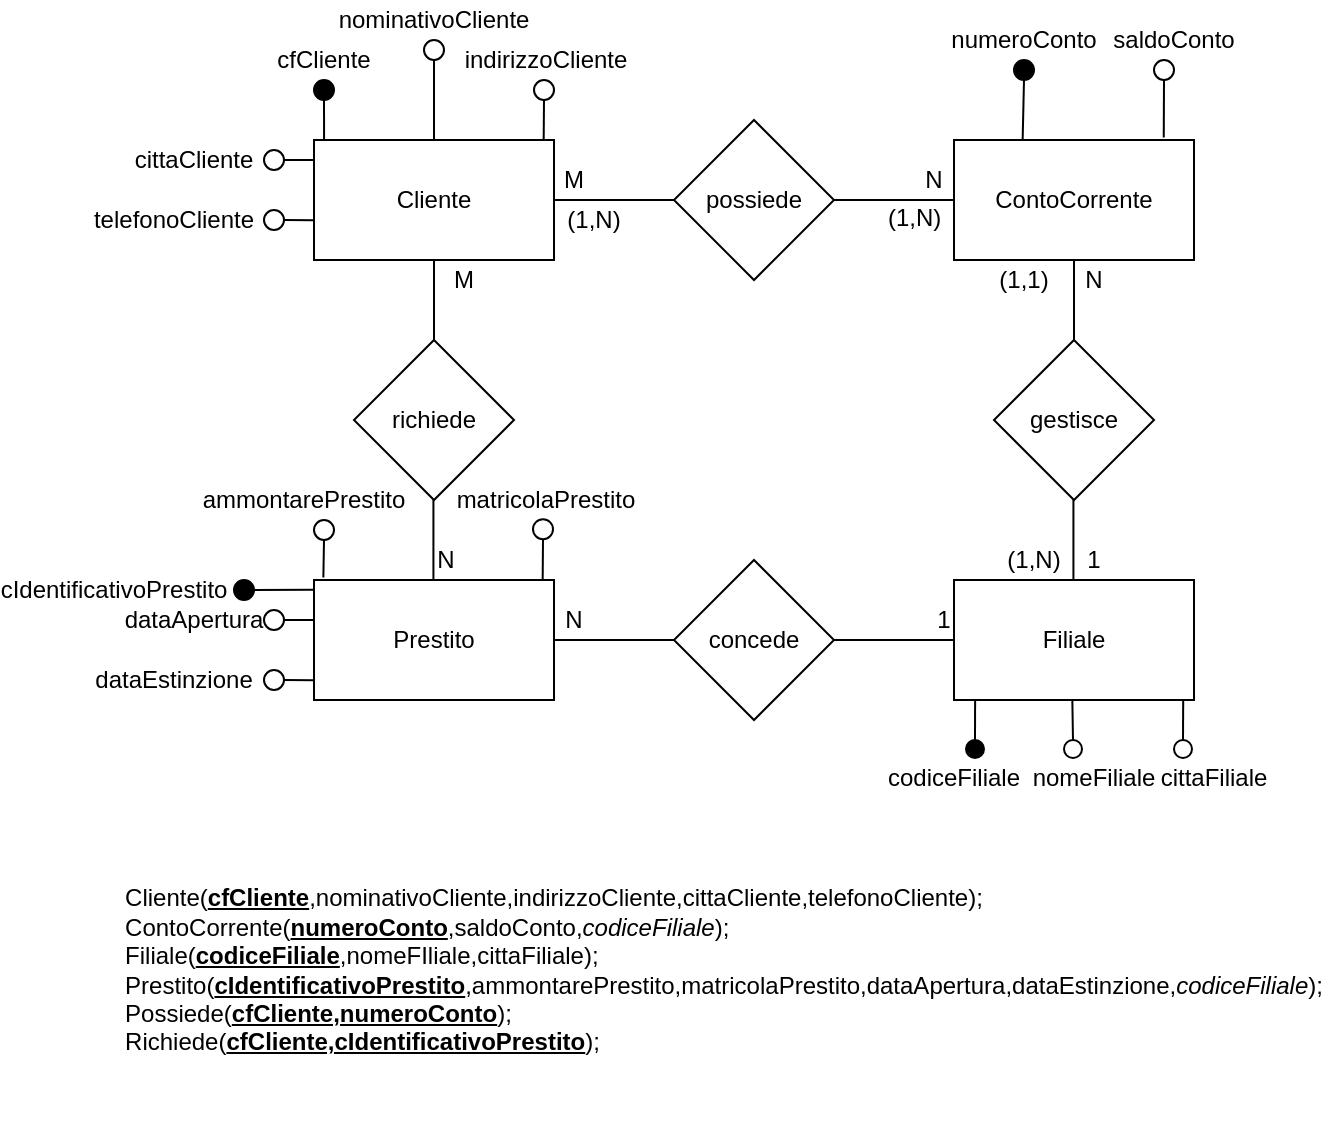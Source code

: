 <mxfile version="12.8.5" type="device"><diagram id="n434GQCdAvX0A-jLyEFw" name="Page-1"><mxGraphModel dx="1736" dy="930" grid="1" gridSize="10" guides="1" tooltips="1" connect="1" arrows="1" fold="1" page="1" pageScale="1" pageWidth="827" pageHeight="1169" math="0" shadow="0"><root><mxCell id="0"/><mxCell id="1" parent="0"/><mxCell id="jNBrCiix07t8Tcw6M49u-1" value="Cliente" style="rounded=0;whiteSpace=wrap;html=1;" vertex="1" parent="1"><mxGeometry x="234" y="120" width="120" height="60" as="geometry"/></mxCell><mxCell id="jNBrCiix07t8Tcw6M49u-2" value="" style="ellipse;whiteSpace=wrap;html=1;aspect=fixed;fillColor=#000000;" vertex="1" parent="1"><mxGeometry x="234" y="90" width="10" height="10" as="geometry"/></mxCell><mxCell id="jNBrCiix07t8Tcw6M49u-3" value="" style="ellipse;whiteSpace=wrap;html=1;aspect=fixed;" vertex="1" parent="1"><mxGeometry x="289" y="70" width="10" height="10" as="geometry"/></mxCell><mxCell id="jNBrCiix07t8Tcw6M49u-4" value="" style="ellipse;whiteSpace=wrap;html=1;aspect=fixed;" vertex="1" parent="1"><mxGeometry x="209" y="125" width="10" height="10" as="geometry"/></mxCell><mxCell id="jNBrCiix07t8Tcw6M49u-5" value="" style="ellipse;whiteSpace=wrap;html=1;aspect=fixed;" vertex="1" parent="1"><mxGeometry x="344" y="90" width="10" height="10" as="geometry"/></mxCell><mxCell id="jNBrCiix07t8Tcw6M49u-6" value="cfCliente" style="text;html=1;strokeColor=none;fillColor=none;align=center;verticalAlign=middle;whiteSpace=wrap;rounded=0;" vertex="1" parent="1"><mxGeometry x="219" y="70" width="40" height="20" as="geometry"/></mxCell><mxCell id="jNBrCiix07t8Tcw6M49u-7" value="nominativoCliente" style="text;html=1;strokeColor=none;fillColor=none;align=center;verticalAlign=middle;whiteSpace=wrap;rounded=0;" vertex="1" parent="1"><mxGeometry x="274" y="50" width="40" height="20" as="geometry"/></mxCell><mxCell id="jNBrCiix07t8Tcw6M49u-8" value="indirizzoCliente" style="text;html=1;strokeColor=none;fillColor=none;align=center;verticalAlign=middle;whiteSpace=wrap;rounded=0;" vertex="1" parent="1"><mxGeometry x="330" y="70" width="40" height="20" as="geometry"/></mxCell><mxCell id="jNBrCiix07t8Tcw6M49u-9" value="cittaCliente" style="text;html=1;strokeColor=none;fillColor=none;align=center;verticalAlign=middle;whiteSpace=wrap;rounded=0;" vertex="1" parent="1"><mxGeometry x="154" y="120" width="40" height="20" as="geometry"/></mxCell><mxCell id="jNBrCiix07t8Tcw6M49u-10" value="" style="ellipse;whiteSpace=wrap;html=1;aspect=fixed;" vertex="1" parent="1"><mxGeometry x="209" y="155" width="10" height="10" as="geometry"/></mxCell><mxCell id="jNBrCiix07t8Tcw6M49u-11" value="telefonoCliente" style="text;html=1;strokeColor=none;fillColor=none;align=center;verticalAlign=middle;whiteSpace=wrap;rounded=0;" vertex="1" parent="1"><mxGeometry x="144" y="150" width="40" height="20" as="geometry"/></mxCell><mxCell id="jNBrCiix07t8Tcw6M49u-12" value="" style="endArrow=none;html=1;exitX=1;exitY=0.5;exitDx=0;exitDy=0;entryX=0.002;entryY=0.668;entryDx=0;entryDy=0;entryPerimeter=0;" edge="1" parent="1" source="jNBrCiix07t8Tcw6M49u-10" target="jNBrCiix07t8Tcw6M49u-1"><mxGeometry width="50" height="50" relative="1" as="geometry"><mxPoint x="234" y="210" as="sourcePoint"/><mxPoint x="284" y="160" as="targetPoint"/></mxGeometry></mxCell><mxCell id="jNBrCiix07t8Tcw6M49u-13" value="" style="endArrow=none;html=1;exitX=1;exitY=0.5;exitDx=0;exitDy=0;entryX=0.003;entryY=0.167;entryDx=0;entryDy=0;entryPerimeter=0;" edge="1" parent="1" source="jNBrCiix07t8Tcw6M49u-4" target="jNBrCiix07t8Tcw6M49u-1"><mxGeometry width="50" height="50" relative="1" as="geometry"><mxPoint x="214" y="150" as="sourcePoint"/><mxPoint x="264" y="100" as="targetPoint"/></mxGeometry></mxCell><mxCell id="jNBrCiix07t8Tcw6M49u-14" value="" style="endArrow=none;html=1;entryX=0.5;entryY=1;entryDx=0;entryDy=0;exitX=0.042;exitY=0;exitDx=0;exitDy=0;exitPerimeter=0;" edge="1" parent="1" source="jNBrCiix07t8Tcw6M49u-1" target="jNBrCiix07t8Tcw6M49u-2"><mxGeometry width="50" height="50" relative="1" as="geometry"><mxPoint x="184" y="140" as="sourcePoint"/><mxPoint x="234" y="90" as="targetPoint"/></mxGeometry></mxCell><mxCell id="jNBrCiix07t8Tcw6M49u-15" value="" style="endArrow=none;html=1;entryX=0.5;entryY=1;entryDx=0;entryDy=0;exitX=0.5;exitY=0;exitDx=0;exitDy=0;" edge="1" parent="1" source="jNBrCiix07t8Tcw6M49u-1" target="jNBrCiix07t8Tcw6M49u-3"><mxGeometry width="50" height="50" relative="1" as="geometry"><mxPoint x="274" y="140" as="sourcePoint"/><mxPoint x="324" y="90" as="targetPoint"/></mxGeometry></mxCell><mxCell id="jNBrCiix07t8Tcw6M49u-16" value="" style="endArrow=none;html=1;entryX=0.5;entryY=1;entryDx=0;entryDy=0;exitX=0.957;exitY=0.007;exitDx=0;exitDy=0;exitPerimeter=0;" edge="1" parent="1" source="jNBrCiix07t8Tcw6M49u-1" target="jNBrCiix07t8Tcw6M49u-5"><mxGeometry width="50" height="50" relative="1" as="geometry"><mxPoint x="349" y="119" as="sourcePoint"/><mxPoint x="374" y="100" as="targetPoint"/></mxGeometry></mxCell><mxCell id="jNBrCiix07t8Tcw6M49u-18" value="possiede" style="rhombus;whiteSpace=wrap;html=1;fillColor=none;" vertex="1" parent="1"><mxGeometry x="414" y="110" width="80" height="80" as="geometry"/></mxCell><mxCell id="jNBrCiix07t8Tcw6M49u-19" value="" style="endArrow=none;html=1;exitX=1;exitY=0.5;exitDx=0;exitDy=0;entryX=0;entryY=0.5;entryDx=0;entryDy=0;" edge="1" parent="1" source="jNBrCiix07t8Tcw6M49u-1" target="jNBrCiix07t8Tcw6M49u-18"><mxGeometry width="50" height="50" relative="1" as="geometry"><mxPoint x="384" y="210" as="sourcePoint"/><mxPoint x="434" y="160" as="targetPoint"/></mxGeometry></mxCell><mxCell id="jNBrCiix07t8Tcw6M49u-20" value="" style="endArrow=none;html=1;exitX=1;exitY=0.5;exitDx=0;exitDy=0;" edge="1" parent="1" source="jNBrCiix07t8Tcw6M49u-18"><mxGeometry width="50" height="50" relative="1" as="geometry"><mxPoint x="584" y="150" as="sourcePoint"/><mxPoint x="554" y="150" as="targetPoint"/></mxGeometry></mxCell><mxCell id="jNBrCiix07t8Tcw6M49u-21" value="ContoCorrente" style="rounded=0;whiteSpace=wrap;html=1;fillColor=none;" vertex="1" parent="1"><mxGeometry x="554" y="120" width="120" height="60" as="geometry"/></mxCell><mxCell id="jNBrCiix07t8Tcw6M49u-22" value="" style="ellipse;whiteSpace=wrap;html=1;aspect=fixed;fillColor=#000000;" vertex="1" parent="1"><mxGeometry x="584" y="80" width="10" height="10" as="geometry"/></mxCell><mxCell id="jNBrCiix07t8Tcw6M49u-23" value="" style="ellipse;whiteSpace=wrap;html=1;aspect=fixed;fillColor=none;" vertex="1" parent="1"><mxGeometry x="654" y="80" width="10" height="10" as="geometry"/></mxCell><mxCell id="jNBrCiix07t8Tcw6M49u-24" value="" style="endArrow=none;html=1;entryX=0.5;entryY=1;entryDx=0;entryDy=0;exitX=0.286;exitY=0.003;exitDx=0;exitDy=0;exitPerimeter=0;" edge="1" parent="1" source="jNBrCiix07t8Tcw6M49u-21" target="jNBrCiix07t8Tcw6M49u-22"><mxGeometry width="50" height="50" relative="1" as="geometry"><mxPoint x="574" y="150" as="sourcePoint"/><mxPoint x="624" y="100" as="targetPoint"/></mxGeometry></mxCell><mxCell id="jNBrCiix07t8Tcw6M49u-25" value="" style="endArrow=none;html=1;entryX=0.5;entryY=1;entryDx=0;entryDy=0;exitX=0.874;exitY=-0.02;exitDx=0;exitDy=0;exitPerimeter=0;" edge="1" parent="1" source="jNBrCiix07t8Tcw6M49u-21" target="jNBrCiix07t8Tcw6M49u-23"><mxGeometry width="50" height="50" relative="1" as="geometry"><mxPoint x="634" y="140" as="sourcePoint"/><mxPoint x="684" y="90" as="targetPoint"/></mxGeometry></mxCell><mxCell id="jNBrCiix07t8Tcw6M49u-26" value="numeroConto" style="text;html=1;strokeColor=none;fillColor=none;align=center;verticalAlign=middle;whiteSpace=wrap;rounded=0;" vertex="1" parent="1"><mxGeometry x="569" y="60" width="40" height="20" as="geometry"/></mxCell><mxCell id="jNBrCiix07t8Tcw6M49u-27" value="saldoConto" style="text;html=1;strokeColor=none;fillColor=none;align=center;verticalAlign=middle;whiteSpace=wrap;rounded=0;" vertex="1" parent="1"><mxGeometry x="644" y="60" width="40" height="20" as="geometry"/></mxCell><mxCell id="jNBrCiix07t8Tcw6M49u-28" value="M" style="text;html=1;strokeColor=none;fillColor=none;align=center;verticalAlign=middle;whiteSpace=wrap;rounded=0;" vertex="1" parent="1"><mxGeometry x="354" y="130" width="20" height="20" as="geometry"/></mxCell><mxCell id="jNBrCiix07t8Tcw6M49u-29" value="N" style="text;html=1;strokeColor=none;fillColor=none;align=center;verticalAlign=middle;whiteSpace=wrap;rounded=0;" vertex="1" parent="1"><mxGeometry x="534" y="130" width="20" height="20" as="geometry"/></mxCell><mxCell id="jNBrCiix07t8Tcw6M49u-30" value="(1,N)" style="text;html=1;strokeColor=none;fillColor=none;align=center;verticalAlign=middle;whiteSpace=wrap;rounded=0;" vertex="1" parent="1"><mxGeometry x="354" y="150" width="40" height="20" as="geometry"/></mxCell><mxCell id="jNBrCiix07t8Tcw6M49u-31" value="(1,N)" style="text;html=1;" vertex="1" parent="1"><mxGeometry x="519" y="145" width="35" height="30" as="geometry"/></mxCell><mxCell id="jNBrCiix07t8Tcw6M49u-32" value="gestisce" style="rhombus;whiteSpace=wrap;html=1;fillColor=none;" vertex="1" parent="1"><mxGeometry x="574" y="220" width="80" height="80" as="geometry"/></mxCell><mxCell id="jNBrCiix07t8Tcw6M49u-34" value="" style="endArrow=none;html=1;entryX=0.5;entryY=1;entryDx=0;entryDy=0;" edge="1" parent="1" source="jNBrCiix07t8Tcw6M49u-32" target="jNBrCiix07t8Tcw6M49u-21"><mxGeometry width="50" height="50" relative="1" as="geometry"><mxPoint x="544" y="240" as="sourcePoint"/><mxPoint x="594" y="190" as="targetPoint"/></mxGeometry></mxCell><mxCell id="jNBrCiix07t8Tcw6M49u-35" value="" style="endArrow=none;html=1;entryX=0.5;entryY=1;entryDx=0;entryDy=0;" edge="1" parent="1"><mxGeometry width="50" height="50" relative="1" as="geometry"><mxPoint x="613.71" y="340" as="sourcePoint"/><mxPoint x="613.71" y="300" as="targetPoint"/></mxGeometry></mxCell><mxCell id="jNBrCiix07t8Tcw6M49u-36" value="Filiale" style="rounded=0;whiteSpace=wrap;html=1;fillColor=none;" vertex="1" parent="1"><mxGeometry x="554" y="340" width="120" height="60" as="geometry"/></mxCell><mxCell id="jNBrCiix07t8Tcw6M49u-37" value="" style="ellipse;whiteSpace=wrap;html=1;aspect=fixed;fillColor=#000000;" vertex="1" parent="1"><mxGeometry x="560" y="420" width="9" height="9" as="geometry"/></mxCell><mxCell id="jNBrCiix07t8Tcw6M49u-38" value="" style="ellipse;whiteSpace=wrap;html=1;aspect=fixed;fillColor=none;" vertex="1" parent="1"><mxGeometry x="609" y="420" width="9" height="9" as="geometry"/></mxCell><mxCell id="jNBrCiix07t8Tcw6M49u-39" value="" style="ellipse;whiteSpace=wrap;html=1;aspect=fixed;fillColor=none;" vertex="1" parent="1"><mxGeometry x="664" y="420" width="9" height="9" as="geometry"/></mxCell><mxCell id="jNBrCiix07t8Tcw6M49u-40" value="codiceFiliale" style="text;html=1;strokeColor=none;fillColor=none;align=center;verticalAlign=middle;whiteSpace=wrap;rounded=0;" vertex="1" parent="1"><mxGeometry x="534" y="429" width="40" height="20" as="geometry"/></mxCell><mxCell id="jNBrCiix07t8Tcw6M49u-41" value="nomeFiliale" style="text;html=1;strokeColor=none;fillColor=none;align=center;verticalAlign=middle;whiteSpace=wrap;rounded=0;" vertex="1" parent="1"><mxGeometry x="604" y="429" width="40" height="20" as="geometry"/></mxCell><mxCell id="jNBrCiix07t8Tcw6M49u-42" value="cittaFiliale" style="text;html=1;strokeColor=none;fillColor=none;align=center;verticalAlign=middle;whiteSpace=wrap;rounded=0;" vertex="1" parent="1"><mxGeometry x="664" y="429" width="40" height="20" as="geometry"/></mxCell><mxCell id="jNBrCiix07t8Tcw6M49u-43" value="" style="endArrow=none;html=1;exitX=0.5;exitY=0;exitDx=0;exitDy=0;entryX=0.088;entryY=1.005;entryDx=0;entryDy=0;entryPerimeter=0;" edge="1" parent="1" source="jNBrCiix07t8Tcw6M49u-37" target="jNBrCiix07t8Tcw6M49u-36"><mxGeometry width="50" height="50" relative="1" as="geometry"><mxPoint x="590" y="460" as="sourcePoint"/><mxPoint x="640" y="410" as="targetPoint"/></mxGeometry></mxCell><mxCell id="jNBrCiix07t8Tcw6M49u-44" value="" style="endArrow=none;html=1;exitX=0.5;exitY=0;exitDx=0;exitDy=0;entryX=0.493;entryY=0.991;entryDx=0;entryDy=0;entryPerimeter=0;" edge="1" parent="1" source="jNBrCiix07t8Tcw6M49u-38" target="jNBrCiix07t8Tcw6M49u-36"><mxGeometry width="50" height="50" relative="1" as="geometry"><mxPoint x="600" y="450" as="sourcePoint"/><mxPoint x="650" y="400" as="targetPoint"/></mxGeometry></mxCell><mxCell id="jNBrCiix07t8Tcw6M49u-45" value="" style="endArrow=none;html=1;exitX=0.5;exitY=0;exitDx=0;exitDy=0;entryX=0.955;entryY=1.002;entryDx=0;entryDy=0;entryPerimeter=0;" edge="1" parent="1" source="jNBrCiix07t8Tcw6M49u-39" target="jNBrCiix07t8Tcw6M49u-36"><mxGeometry width="50" height="50" relative="1" as="geometry"><mxPoint x="660" y="450" as="sourcePoint"/><mxPoint x="710" y="400" as="targetPoint"/></mxGeometry></mxCell><mxCell id="jNBrCiix07t8Tcw6M49u-46" value="1" style="text;html=1;strokeColor=none;fillColor=none;align=center;verticalAlign=middle;whiteSpace=wrap;rounded=0;" vertex="1" parent="1"><mxGeometry x="604" y="320" width="40" height="20" as="geometry"/></mxCell><mxCell id="jNBrCiix07t8Tcw6M49u-47" value="N" style="text;html=1;strokeColor=none;fillColor=none;align=center;verticalAlign=middle;whiteSpace=wrap;rounded=0;" vertex="1" parent="1"><mxGeometry x="604" y="180" width="40" height="20" as="geometry"/></mxCell><mxCell id="jNBrCiix07t8Tcw6M49u-48" value="(1,1)" style="text;html=1;strokeColor=none;fillColor=none;align=center;verticalAlign=middle;whiteSpace=wrap;rounded=0;" vertex="1" parent="1"><mxGeometry x="569" y="180" width="40" height="20" as="geometry"/></mxCell><mxCell id="jNBrCiix07t8Tcw6M49u-49" value="(1,N)" style="text;html=1;strokeColor=none;fillColor=none;align=center;verticalAlign=middle;whiteSpace=wrap;rounded=0;" vertex="1" parent="1"><mxGeometry x="574" y="320" width="40" height="20" as="geometry"/></mxCell><mxCell id="jNBrCiix07t8Tcw6M49u-51" value="concede" style="rhombus;whiteSpace=wrap;html=1;fillColor=none;" vertex="1" parent="1"><mxGeometry x="414" y="330" width="80" height="80" as="geometry"/></mxCell><mxCell id="jNBrCiix07t8Tcw6M49u-52" value="" style="endArrow=none;html=1;exitX=1;exitY=0.5;exitDx=0;exitDy=0;entryX=0;entryY=0.5;entryDx=0;entryDy=0;" edge="1" parent="1" target="jNBrCiix07t8Tcw6M49u-51"><mxGeometry width="50" height="50" relative="1" as="geometry"><mxPoint x="354" y="370" as="sourcePoint"/><mxPoint x="434" y="380" as="targetPoint"/></mxGeometry></mxCell><mxCell id="jNBrCiix07t8Tcw6M49u-53" value="" style="endArrow=none;html=1;exitX=1;exitY=0.5;exitDx=0;exitDy=0;" edge="1" parent="1" source="jNBrCiix07t8Tcw6M49u-51"><mxGeometry width="50" height="50" relative="1" as="geometry"><mxPoint x="584" y="370" as="sourcePoint"/><mxPoint x="554" y="370" as="targetPoint"/></mxGeometry></mxCell><mxCell id="jNBrCiix07t8Tcw6M49u-55" value="Prestito" style="rounded=0;whiteSpace=wrap;html=1;fillColor=none;" vertex="1" parent="1"><mxGeometry x="234" y="340" width="120" height="60" as="geometry"/></mxCell><mxCell id="jNBrCiix07t8Tcw6M49u-56" value="" style="ellipse;whiteSpace=wrap;html=1;aspect=fixed;" vertex="1" parent="1"><mxGeometry x="209" y="355" width="10" height="10" as="geometry"/></mxCell><mxCell id="jNBrCiix07t8Tcw6M49u-57" value="dataApertura" style="text;html=1;strokeColor=none;fillColor=none;align=center;verticalAlign=middle;whiteSpace=wrap;rounded=0;" vertex="1" parent="1"><mxGeometry x="154" y="350" width="40" height="20" as="geometry"/></mxCell><mxCell id="jNBrCiix07t8Tcw6M49u-58" value="" style="ellipse;whiteSpace=wrap;html=1;aspect=fixed;" vertex="1" parent="1"><mxGeometry x="209" y="385" width="10" height="10" as="geometry"/></mxCell><mxCell id="jNBrCiix07t8Tcw6M49u-59" value="dataEstinzione" style="text;html=1;strokeColor=none;fillColor=none;align=center;verticalAlign=middle;whiteSpace=wrap;rounded=0;" vertex="1" parent="1"><mxGeometry x="144" y="380" width="40" height="20" as="geometry"/></mxCell><mxCell id="jNBrCiix07t8Tcw6M49u-60" value="" style="endArrow=none;html=1;exitX=1;exitY=0.5;exitDx=0;exitDy=0;entryX=0.002;entryY=0.668;entryDx=0;entryDy=0;entryPerimeter=0;" edge="1" parent="1" source="jNBrCiix07t8Tcw6M49u-58"><mxGeometry width="50" height="50" relative="1" as="geometry"><mxPoint x="234" y="440" as="sourcePoint"/><mxPoint x="234.24" y="390.08" as="targetPoint"/></mxGeometry></mxCell><mxCell id="jNBrCiix07t8Tcw6M49u-61" value="" style="endArrow=none;html=1;exitX=1;exitY=0.5;exitDx=0;exitDy=0;entryX=0.003;entryY=0.167;entryDx=0;entryDy=0;entryPerimeter=0;" edge="1" parent="1" source="jNBrCiix07t8Tcw6M49u-56"><mxGeometry width="50" height="50" relative="1" as="geometry"><mxPoint x="214" y="380" as="sourcePoint"/><mxPoint x="234.36" y="360.02" as="targetPoint"/></mxGeometry></mxCell><mxCell id="jNBrCiix07t8Tcw6M49u-62" value="" style="ellipse;whiteSpace=wrap;html=1;aspect=fixed;fillColor=#000000;" vertex="1" parent="1"><mxGeometry x="194" y="340.0" width="10" height="10" as="geometry"/></mxCell><mxCell id="jNBrCiix07t8Tcw6M49u-63" value="" style="ellipse;whiteSpace=wrap;html=1;aspect=fixed;" vertex="1" parent="1"><mxGeometry x="234" y="310.0" width="10" height="10" as="geometry"/></mxCell><mxCell id="jNBrCiix07t8Tcw6M49u-64" value="" style="ellipse;whiteSpace=wrap;html=1;aspect=fixed;" vertex="1" parent="1"><mxGeometry x="343.5" y="309.58" width="10" height="10" as="geometry"/></mxCell><mxCell id="jNBrCiix07t8Tcw6M49u-65" value="cIdentificativoPrestito" style="text;html=1;strokeColor=none;fillColor=none;align=center;verticalAlign=middle;whiteSpace=wrap;rounded=0;" vertex="1" parent="1"><mxGeometry x="114" y="335.0" width="40" height="20" as="geometry"/></mxCell><mxCell id="jNBrCiix07t8Tcw6M49u-66" value="ammontarePrestito" style="text;html=1;strokeColor=none;fillColor=none;align=center;verticalAlign=middle;whiteSpace=wrap;rounded=0;" vertex="1" parent="1"><mxGeometry x="209" y="289.58" width="40" height="20" as="geometry"/></mxCell><mxCell id="jNBrCiix07t8Tcw6M49u-67" value="matricolaPrestito" style="text;html=1;strokeColor=none;fillColor=none;align=center;verticalAlign=middle;whiteSpace=wrap;rounded=0;" vertex="1" parent="1"><mxGeometry x="329.5" y="289.58" width="40" height="20" as="geometry"/></mxCell><mxCell id="jNBrCiix07t8Tcw6M49u-68" value="" style="endArrow=none;html=1;entryX=1;entryY=0.5;entryDx=0;entryDy=0;exitX=-0.003;exitY=0.081;exitDx=0;exitDy=0;exitPerimeter=0;" edge="1" parent="1" target="jNBrCiix07t8Tcw6M49u-62" source="jNBrCiix07t8Tcw6M49u-55"><mxGeometry width="50" height="50" relative="1" as="geometry"><mxPoint x="238.54" y="339.58" as="sourcePoint"/><mxPoint x="233.5" y="309.58" as="targetPoint"/></mxGeometry></mxCell><mxCell id="jNBrCiix07t8Tcw6M49u-69" value="" style="endArrow=none;html=1;entryX=0.5;entryY=1;entryDx=0;entryDy=0;exitX=0.039;exitY=-0.02;exitDx=0;exitDy=0;exitPerimeter=0;" edge="1" parent="1" target="jNBrCiix07t8Tcw6M49u-63" source="jNBrCiix07t8Tcw6M49u-55"><mxGeometry width="50" height="50" relative="1" as="geometry"><mxPoint x="293.5" y="339.58" as="sourcePoint"/><mxPoint x="323.5" y="309.58" as="targetPoint"/></mxGeometry></mxCell><mxCell id="jNBrCiix07t8Tcw6M49u-70" value="" style="endArrow=none;html=1;entryX=0.5;entryY=1;entryDx=0;entryDy=0;exitX=0.957;exitY=0.007;exitDx=0;exitDy=0;exitPerimeter=0;" edge="1" parent="1" target="jNBrCiix07t8Tcw6M49u-64"><mxGeometry width="50" height="50" relative="1" as="geometry"><mxPoint x="348.34" y="340" as="sourcePoint"/><mxPoint x="373.5" y="319.58" as="targetPoint"/></mxGeometry></mxCell><mxCell id="jNBrCiix07t8Tcw6M49u-72" value="richiede" style="rhombus;whiteSpace=wrap;html=1;fillColor=none;" vertex="1" parent="1"><mxGeometry x="254" y="220" width="80" height="80" as="geometry"/></mxCell><mxCell id="jNBrCiix07t8Tcw6M49u-73" value="" style="endArrow=none;html=1;entryX=0.5;entryY=1;entryDx=0;entryDy=0;" edge="1" parent="1" source="jNBrCiix07t8Tcw6M49u-72"><mxGeometry width="50" height="50" relative="1" as="geometry"><mxPoint x="224" y="240" as="sourcePoint"/><mxPoint x="294" y="180" as="targetPoint"/></mxGeometry></mxCell><mxCell id="jNBrCiix07t8Tcw6M49u-74" value="" style="endArrow=none;html=1;entryX=0.5;entryY=1;entryDx=0;entryDy=0;" edge="1" parent="1"><mxGeometry width="50" height="50" relative="1" as="geometry"><mxPoint x="293.71" y="340" as="sourcePoint"/><mxPoint x="293.71" y="300" as="targetPoint"/></mxGeometry></mxCell><mxCell id="jNBrCiix07t8Tcw6M49u-75" value="1" style="text;html=1;strokeColor=none;fillColor=none;align=center;verticalAlign=middle;whiteSpace=wrap;rounded=0;" vertex="1" parent="1"><mxGeometry x="529" y="350" width="40" height="20" as="geometry"/></mxCell><mxCell id="jNBrCiix07t8Tcw6M49u-76" value="N" style="text;html=1;strokeColor=none;fillColor=none;align=center;verticalAlign=middle;whiteSpace=wrap;rounded=0;" vertex="1" parent="1"><mxGeometry x="344" y="350" width="40" height="20" as="geometry"/></mxCell><mxCell id="jNBrCiix07t8Tcw6M49u-77" value="M" style="text;html=1;strokeColor=none;fillColor=none;align=center;verticalAlign=middle;whiteSpace=wrap;rounded=0;" vertex="1" parent="1"><mxGeometry x="289" y="180" width="40" height="20" as="geometry"/></mxCell><mxCell id="jNBrCiix07t8Tcw6M49u-78" value="N" style="text;html=1;strokeColor=none;fillColor=none;align=center;verticalAlign=middle;whiteSpace=wrap;rounded=0;" vertex="1" parent="1"><mxGeometry x="280" y="320" width="40" height="20" as="geometry"/></mxCell><mxCell id="jNBrCiix07t8Tcw6M49u-79" value="&lt;h1&gt;&lt;br&gt;&lt;/h1&gt;" style="text;html=1;strokeColor=none;fillColor=none;spacing=5;spacingTop=-20;whiteSpace=wrap;overflow=hidden;rounded=0;" vertex="1" parent="1"><mxGeometry x="234" y="490" width="190" height="120" as="geometry"/></mxCell><mxCell id="jNBrCiix07t8Tcw6M49u-80" value="&lt;div style=&quot;text-align: justify&quot;&gt;Cliente(&lt;b&gt;&lt;u&gt;cfCliente&lt;/u&gt;&lt;/b&gt;,nominativoCliente,indirizzoCliente,cittaCliente,telefonoCliente);&lt;/div&gt;&lt;div style=&quot;text-align: justify&quot;&gt;ContoCorrente(&lt;b&gt;&lt;u&gt;numeroConto&lt;/u&gt;&lt;/b&gt;,saldoConto,&lt;i&gt;codiceFiliale&lt;/i&gt;);&lt;/div&gt;&lt;div style=&quot;text-align: justify&quot;&gt;Filiale(&lt;b&gt;&lt;u&gt;codiceFiliale&lt;/u&gt;&lt;/b&gt;,nomeFIliale,cittaFiliale);&lt;/div&gt;&lt;div style=&quot;text-align: justify&quot;&gt;Prestito(&lt;b&gt;&lt;u&gt;cIdentificativoPrestito&lt;/u&gt;&lt;/b&gt;,ammontarePrestito,matricolaPrestito,dataApertura,dataEstinzione,&lt;i&gt;codiceFiliale&lt;/i&gt;);&lt;/div&gt;&lt;div style=&quot;text-align: justify&quot;&gt;Possiede(&lt;b&gt;&lt;u&gt;cfCliente,numeroConto&lt;/u&gt;&lt;/b&gt;);&lt;/div&gt;&lt;div style=&quot;text-align: justify&quot;&gt;Richiede(&lt;b&gt;&lt;u&gt;cfCliente,cIdentificativoPrestito&lt;/u&gt;&lt;/b&gt;);&lt;/div&gt;" style="text;html=1;strokeColor=none;fillColor=none;align=center;verticalAlign=middle;whiteSpace=wrap;rounded=0;" vertex="1" parent="1"><mxGeometry x="314" y="485" width="250" height="100" as="geometry"/></mxCell></root></mxGraphModel></diagram></mxfile>